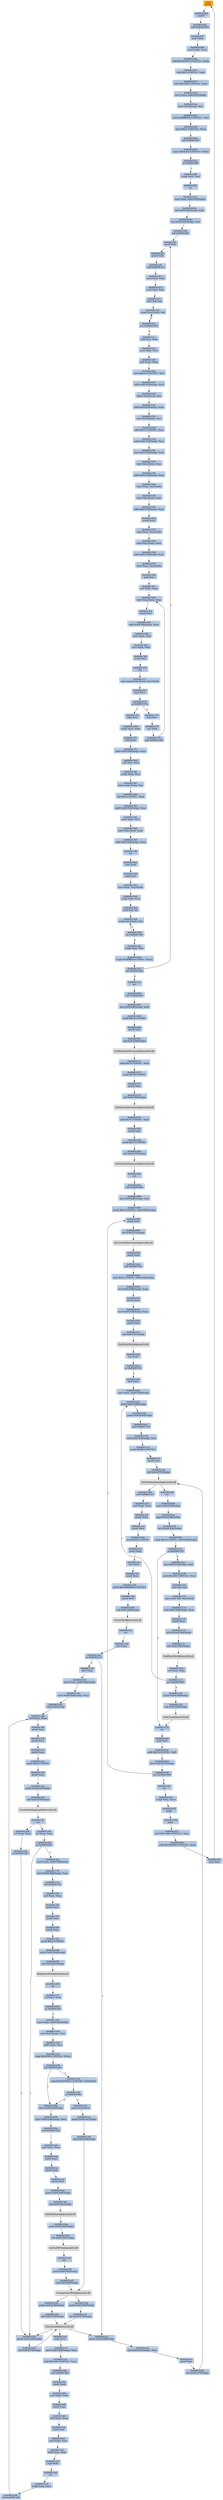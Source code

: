 digraph G {
node[shape=rectangle,style=filled,fillcolor=lightsteelblue,color=lightsteelblue]
bgcolor="transparent"
a0x00401000pusha_[label="start\npusha ",color="lightgrey",fillcolor="orange"];
a0x00401001pushfl_[label="0x00401001\npushfl "];
a0x00401002call_0x00401007[label="0x00401002\ncall 0x00401007"];
a0x00401007popl_ebp[label="0x00401007\npopl %ebp"];
a0x00401008movl_ebp_eax[label="0x00401008\nmovl %ebp, %eax"];
a0x0040100asubl_0x401007UINT32_ebp[label="0x0040100a\nsubl $0x401007<UINT32>, %ebp"];
a0x00401010subl_0x7UINT8_eax[label="0x00401010\nsubl $0x7<UINT8>, %eax"];
a0x00401013subl_0x1000UINT32_eax[label="0x00401013\nsubl $0x1000<UINT32>, %eax"];
a0x00401018movl_eax_0x40105debp_[label="0x00401018\nmovl %eax, 0x40105d(%ebp)"];
a0x0040101emovl_0x24esp__esi[label="0x0040101e\nmovl 0x24(%esp), %esi"];
a0x00401022andl_0xffff0000UINT32_esi[label="0x00401022\nandl $0xffff0000<UINT32>, %esi"];
a0x00401028movl_0x5UINT32_ecx[label="0x00401028\nmovl $0x5<UINT32>, %ecx"];
a0x0040102dcall_0x004012d7[label="0x0040102d\ncall 0x004012d7"];
a0x004012d7cmpw_0x5a4dUINT16_esi_[label="0x004012d7\ncmpw $0x5a4d<UINT16>, (%esi)"];
a0x004012dcje_0x004012f8[label="0x004012dc\nje 0x004012f8"];
a0x004012f8xchgl_eax_esi[label="0x004012f8\nxchgl %eax, %esi"];
a0x004012f9ret[label="0x004012f9\nret"];
a0x00401032movl_eax_0x40143febp_[label="0x00401032\nmovl %eax, 0x40143f(%ebp)"];
a0x00401038leal_0x40155cebp__edi[label="0x00401038\nleal 0x40155c(%ebp), %edi"];
a0x0040103eleal_0x401443ebp__esi[label="0x0040103e\nleal 0x401443(%ebp), %esi"];
a0x00401044call_0x004012fa[label="0x00401044\ncall 0x004012fa"];
a0x004012fapushl_esi[label="0x004012fa\npushl %esi"];
a0x004012fbpushl_edi[label="0x004012fb\npushl %edi"];
a0x004012fccall_0x00401313[label="0x004012fc\ncall 0x00401313"];
a0x00401313movl_esi_edx[label="0x00401313\nmovl %esi, %edx"];
a0x00401315movl_esi_edi[label="0x00401315\nmovl %esi, %edi"];
a0x00401317xorb_al_al[label="0x00401317\nxorb %al, %al"];
a0x00401319scasb_es_edi__al[label="0x00401319\nscasb %es:(%edi), %al"];
a0x0040131ajne_0x00401319[label="0x0040131a\njne 0x00401319"];
a0x0040131csubl_esi_edi[label="0x0040131c\nsubl %esi, %edi"];
a0x0040131emovl_edi_ecx[label="0x0040131e\nmovl %edi, %ecx"];
a0x00401320xorl_eax_eax[label="0x00401320\nxorl %eax, %eax"];
a0x00401322movl_0x3cUINT32_esi[label="0x00401322\nmovl $0x3c<UINT32>, %esi"];
a0x00401327addl_0x40143febp__esi[label="0x00401327\naddl 0x40143f(%ebp), %esi"];
a0x0040132dlodsw_ds_esi__ax[label="0x0040132d\nlodsw %ds:(%esi), %ax"];
a0x0040132faddl_0x40143febp__eax[label="0x0040132f\naddl 0x40143f(%ebp), %eax"];
a0x00401335movl_0x78eax__esi[label="0x00401335\nmovl 0x78(%eax), %esi"];
a0x00401338addl_0x1cUINT8_esi[label="0x00401338\naddl $0x1c<UINT8>, %esi"];
a0x0040133baddl_0x40143febp__esi[label="0x0040133b\naddl 0x40143f(%ebp), %esi"];
a0x00401341leal_0x401550ebp__edi[label="0x00401341\nleal 0x401550(%ebp), %edi"];
a0x00401347lodsl_ds_esi__eax[label="0x00401347\nlodsl %ds:(%esi), %eax"];
a0x00401348addl_0x40143febp__eax[label="0x00401348\naddl 0x40143f(%ebp), %eax"];
a0x0040134estosl_eax_es_edi_[label="0x0040134e\nstosl %eax, %es:(%edi)"];
a0x0040134flodsl_ds_esi__eax[label="0x0040134f\nlodsl %ds:(%esi), %eax"];
a0x00401350addl_0x40143febp__eax[label="0x00401350\naddl 0x40143f(%ebp), %eax"];
a0x00401356pushl_eax[label="0x00401356\npushl %eax"];
a0x00401357stosl_eax_es_edi_[label="0x00401357\nstosl %eax, %es:(%edi)"];
a0x00401358lodsl_ds_esi__eax[label="0x00401358\nlodsl %ds:(%esi), %eax"];
a0x00401359addl_0x40143febp__eax[label="0x00401359\naddl 0x40143f(%ebp), %eax"];
a0x0040135fstosl_eax_es_edi_[label="0x0040135f\nstosl %eax, %es:(%edi)"];
a0x00401360popl_esi[label="0x00401360\npopl %esi"];
a0x00401361xorl_ebx_ebx[label="0x00401361\nxorl %ebx, %ebx"];
a0x00401363lodsl_ds_esi__eax[label="0x00401363\nlodsl %ds:(%esi), %eax"];
a0x00401364pushl_esi[label="0x00401364\npushl %esi"];
a0x00401365addl_0x40143febp__eax[label="0x00401365\naddl 0x40143f(%ebp), %eax"];
a0x0040136bmovl_eax_esi[label="0x0040136b\nmovl %eax, %esi"];
a0x0040136dmovl_edx_edi[label="0x0040136d\nmovl %edx, %edi"];
a0x0040136fpushl_ecx[label="0x0040136f\npushl %ecx"];
a0x00401370cld_[label="0x00401370\ncld "];
a0x00401371repz_cmpsb_ds_esi__es_edi_[label="0x00401371\nrepz cmpsb %ds:(%esi), %es:(%edi)"];
a0x00401373popl_ecx[label="0x00401373\npopl %ecx"];
a0x00401374je_0x0040137a[label="0x00401374\nje 0x0040137a"];
a0x00401376popl_esi[label="0x00401376\npopl %esi"];
a0x00401377incl_ebx[label="0x00401377\nincl %ebx"];
a0x00401378jmp_0x00401363[label="0x00401378\njmp 0x00401363"];
a0x0040137apopl_esi[label="0x0040137a\npopl %esi"];
a0x0040137bxchgl_eax_ebx[label="0x0040137b\nxchgl %eax, %ebx"];
a0x0040137cshll_eax[label="0x0040137c\nshll %eax"];
a0x0040137eaddl_0x401558ebp__eax[label="0x0040137e\naddl 0x401558(%ebp), %eax"];
a0x00401384xorl_esi_esi[label="0x00401384\nxorl %esi, %esi"];
a0x00401386xchgl_eax_esi[label="0x00401386\nxchgl %eax, %esi"];
a0x00401387lodsw_ds_esi__ax[label="0x00401387\nlodsw %ds:(%esi), %ax"];
a0x00401389shll_0x2UINT8_eax[label="0x00401389\nshll $0x2<UINT8>, %eax"];
a0x0040138caddl_0x401550ebp__eax[label="0x0040138c\naddl 0x401550(%ebp), %eax"];
a0x00401392movl_eax_esi[label="0x00401392\nmovl %eax, %esi"];
a0x00401394lodsl_ds_esi__eax[label="0x00401394\nlodsl %ds:(%esi), %eax"];
a0x00401395addl_0x40143febp__eax[label="0x00401395\naddl 0x40143f(%ebp), %eax"];
a0x0040139bret[label="0x0040139b\nret"];
a0x00401301popl_edi[label="0x00401301\npopl %edi"];
a0x00401302popl_esi[label="0x00401302\npopl %esi"];
a0x00401303stosl_eax_es_edi_[label="0x00401303\nstosl %eax, %es:(%edi)"];
a0x00401304xchgl_edi_esi[label="0x00401304\nxchgl %edi, %esi"];
a0x00401306xorb_al_al[label="0x00401306\nxorb %al, %al"];
a0x00401308scasb_es_edi__al[label="0x00401308\nscasb %es:(%edi), %al"];
a0x00401309jne_0x00401308[label="0x00401309\njne 0x00401308"];
a0x0040130bxchgl_edi_esi[label="0x0040130b\nxchgl %edi, %esi"];
a0x0040130dcmpb_0xffffffbbUINT8_esi_[label="0x0040130d\ncmpb $0xffffffbb<UINT8>, (%esi)"];
a0x00401310jne_0x004012fa[label="0x00401310\njne 0x004012fa"];
a0x00401312ret[label="0x00401312\nret"];
a0x00401049call_0x00401063[label="0x00401049\ncall 0x00401063"];
a0x00401063leal_0x4016d8ebp__edi[label="0x00401063\nleal 0x4016d8(%ebp), %edi"];
a0x00401069pushl_0x7fUINT8[label="0x00401069\npushl $0x7f<UINT8>"];
a0x0040106bpushl_edi[label="0x0040106b\npushl %edi"];
a0x0040106ccall_0x401580ebp_[label="0x0040106c\ncall 0x401580(%ebp)"];
GetWindowsDirectoryA_kernel32_dll[label="GetWindowsDirectoryA@kernel32.dll",color="lightgrey",fillcolor="lightgrey"];
a0x00401072addl_0x7fUINT8_edi[label="0x00401072\naddl $0x7f<UINT8>, %edi"];
a0x00401075pushl_0x7fUINT8[label="0x00401075\npushl $0x7f<UINT8>"];
a0x00401077pushl_edi[label="0x00401077\npushl %edi"];
a0x00401078call_0x401584ebp_[label="0x00401078\ncall 0x401584(%ebp)"];
GetSystemDirectoryA_kernel32_dll[label="GetSystemDirectoryA@kernel32.dll",color="lightgrey",fillcolor="lightgrey"];
a0x0040107eaddl_0x7fUINT8_edi[label="0x0040107e\naddl $0x7f<UINT8>, %edi"];
a0x00401081pushl_edi[label="0x00401081\npushl %edi"];
a0x00401082pushl_0x7fUINT8[label="0x00401082\npushl $0x7f<UINT8>"];
a0x00401084call_0x401578ebp_[label="0x00401084\ncall 0x401578(%ebp)"];
GetCurrentDirectoryA_kernel32_dll[label="GetCurrentDirectoryA@kernel32.dll",color="lightgrey",fillcolor="lightgrey"];
a0x0040108aret[label="0x0040108a\nret"];
a0x0040104ecall_0x0040108b[label="0x0040104e\ncall 0x0040108b"];
a0x0040108bleal_0x4016d8ebp__edi[label="0x0040108b\nleal 0x4016d8(%ebp), %edi"];
a0x00401091movb_0x3UINT8_0x401855ebp_[label="0x00401091\nmovb $0x3<UINT8>, 0x401855(%ebp)"];
a0x00401098pushl_edi[label="0x00401098\npushl %edi"];
a0x00401099call_0x40157cebp_[label="0x00401099\ncall 0x40157c(%ebp)"];
SetCurrentDirectoryA_kernel32_dll[label="SetCurrentDirectoryA@kernel32.dll",color="lightgrey",fillcolor="lightgrey"];
a0x0040109fpushl_edi[label="0x0040109f\npushl %edi"];
a0x004010a0call_0x004010b2[label="0x004010a0\ncall 0x004010b2"];
a0x004010b2andl_0x0UINT8_0x40143bebp_[label="0x004010b2\nandl $0x0<UINT8>, 0x40143b(%ebp)"];
a0x004010b9leal_0x401598ebp__eax[label="0x004010b9\nleal 0x401598(%ebp), %eax"];
a0x004010bfpushl_eax[label="0x004010bf\npushl %eax"];
a0x004010c0leal_0x401435ebp__eax[label="0x004010c0\nleal 0x401435(%ebp), %eax"];
a0x004010c6pushl_eax[label="0x004010c6\npushl %eax"];
a0x004010c7call_0x40155cebp_[label="0x004010c7\ncall 0x40155c(%ebp)"];
FindFirstFileA_kernel32_dll[label="FindFirstFileA@kernel32.dll",color="lightgrey",fillcolor="lightgrey"];
a0x004010cdincl_eax[label="0x004010cd\nincl %eax"];
a0x004010ceje_0x00401135[label="0x004010ce\nje 0x00401135"];
a0x004010d0decl_eax[label="0x004010d0\ndecl %eax"];
a0x004010d1movl_eax_0x401540ebp_[label="0x004010d1\nmovl %eax, 0x401540(%ebp)"];
a0x004010d7pushl_0x401058ebp_[label="0x004010d7\npushl 0x401058(%ebp)"];
a0x004010ddpushl_0x40105debp_[label="0x004010dd\npushl 0x40105d(%ebp)"];
a0x004010e3call_0x00401136[label="0x004010e3\ncall 0x00401136"];
a0x00401136leal_0x4015c4ebp__esi[label="0x00401136\nleal 0x4015c4(%ebp), %esi"];
a0x0040113cpushl_0x80UINT32[label="0x0040113c\npushl $0x80<UINT32>"];
a0x00401141pushl_esi[label="0x00401141\npushl %esi"];
a0x00401142call_0x401570ebp_[label="0x00401142\ncall 0x401570(%ebp)"];
SetFileAttributesA_kernel32_dll[label="SetFileAttributesA@kernel32.dll",color="lightgrey",fillcolor="lightgrey"];
a0x00401148call_0x004013c7[label="0x00401148\ncall 0x004013c7"];
a0x004013c7xorl_eax_eax[label="0x004013c7\nxorl %eax, %eax"];
a0x004013c9pushl_eax[label="0x004013c9\npushl %eax"];
a0x004013capushl_eax[label="0x004013ca\npushl %eax"];
a0x004013cbpushl_0x3UINT8[label="0x004013cb\npushl $0x3<UINT8>"];
a0x004013cdpushl_eax[label="0x004013cd\npushl %eax"];
a0x004013ceincl_eax[label="0x004013ce\nincl %eax"];
a0x004013cfpushl_eax[label="0x004013cf\npushl %eax"];
a0x004013d0pushl_0xc0000000UINT32[label="0x004013d0\npushl $0xc0000000<UINT32>"];
a0x004013d5pushl_esi[label="0x004013d5\npushl %esi"];
a0x004013d6call_0x401568ebp_[label="0x004013d6\ncall 0x401568(%ebp)"];
CreateFileA_kernel32_dll[label="CreateFileA@kernel32.dll",color="lightgrey",fillcolor="lightgrey"];
a0x004013dcret[label="0x004013dc\nret"];
a0x0040114dincl_eax[label="0x0040114d\nincl %eax"];
a0x0040114eje_0x004012c3[label="0x0040114e\nje 0x004012c3"];
a0x00401154decl_eax[label="0x00401154\ndecl %eax"];
a0x00401155movl_eax_0x401544ebp_[label="0x00401155\nmovl %eax, 0x401544(%ebp)"];
a0x0040115bmovl_0x4015b8ebp__ecx[label="0x0040115b\nmovl 0x4015b8(%ebp), %ecx"];
a0x00401161call_0x004013dd[label="0x00401161\ncall 0x004013dd"];
a0x004013ddxorl_eax_eax[label="0x004013dd\nxorl %eax, %eax"];
a0x004013dfpushl_eax[label="0x004013df\npushl %eax"];
a0x004013e0pushl_ecx[label="0x004013e0\npushl %ecx"];
a0x004013e1pushl_eax[label="0x004013e1\npushl %eax"];
a0x004013e2pushl_0x4UINT8[label="0x004013e2\npushl $0x4<UINT8>"];
a0x004013e4pushl_eax[label="0x004013e4\npushl %eax"];
a0x004013e5pushl_0x401544ebp_[label="0x004013e5\npushl 0x401544(%ebp)"];
a0x004013ebcall_0x401588ebp_[label="0x004013eb\ncall 0x401588(%ebp)"];
CreateFileMappingA_kernel32_dll[label="CreateFileMappingA@kernel32.dll",color="lightgrey",fillcolor="lightgrey"];
a0x004013f1ret[label="0x004013f1\nret"];
a0x00401166orl_eax_eax[label="0x00401166\norl %eax, %eax"];
a0x00401168je_0x004012b7[label="0x00401168\nje 0x004012b7"];
a0x0040116emovl_eax_0x401548ebp_[label="0x0040116e\nmovl %eax, 0x401548(%ebp)"];
a0x00401174movl_0x4015b8ebp__ecx[label="0x00401174\nmovl 0x4015b8(%ebp), %ecx"];
a0x0040117acall_0x004013f2[label="0x0040117a\ncall 0x004013f2"];
a0x004013f2xorl_eax_eax[label="0x004013f2\nxorl %eax, %eax"];
a0x004013f4pushl_ecx[label="0x004013f4\npushl %ecx"];
a0x004013f5pushl_eax[label="0x004013f5\npushl %eax"];
a0x004013f6pushl_eax[label="0x004013f6\npushl %eax"];
a0x004013f7pushl_0x2UINT8[label="0x004013f7\npushl $0x2<UINT8>"];
a0x004013f9pushl_0x401548ebp_[label="0x004013f9\npushl 0x401548(%ebp)"];
a0x004013ffcall_0x40158cebp_[label="0x004013ff\ncall 0x40158c(%ebp)"];
MapViewOfFile_kernel32_dll[label="MapViewOfFile@kernel32.dll",color="lightgrey",fillcolor="lightgrey"];
a0x00401405ret[label="0x00401405\nret"];
a0x0040117forl_eax_eax[label="0x0040117f\norl %eax, %eax"];
a0x00401181je_0x0040129f[label="0x00401181\nje 0x0040129f"];
a0x00401187movl_eax_0x40154cebp_[label="0x00401187\nmovl %eax, 0x40154c(%ebp)"];
a0x0040118dmovl_0x3ceax__esi[label="0x0040118d\nmovl 0x3c(%eax), %esi"];
a0x00401190addl_eax_esi[label="0x00401190\naddl %eax, %esi"];
a0x00401192cmpl_0x4550UINT32_esi_[label="0x00401192\ncmpl $0x4550<UINT32>, (%esi)"];
a0x00401198jne_0x0040128e[label="0x00401198\njne 0x0040128e"];
a0x0040119ecmpl_0x43545a41UINT32_0x4cesi_[label="0x0040119e\ncmpl $0x43545a41<UINT32>, 0x4c(%esi)"];
a0x0040128edecb_0x40143bebp_[label="0x0040128e\ndecb 0x40143b(%ebp)"];
a0x00401294movl_0x4015b8ebp__ecx[label="0x00401294\nmovl 0x4015b8(%ebp), %ecx"];
a0x0040129acall_0x004013a9[label="0x0040129a\ncall 0x004013a9"];
a0x004013a9xorl_eax_eax[label="0x004013a9\nxorl %eax, %eax"];
a0x004013abpushl_eax[label="0x004013ab\npushl %eax"];
a0x004013acpushl_eax[label="0x004013ac\npushl %eax"];
a0x004013adpushl_ecx[label="0x004013ad\npushl %ecx"];
a0x004013aepushl_0x401544ebp_[label="0x004013ae\npushl 0x401544(%ebp)"];
a0x004013b4call_0x40156cebp_[label="0x004013b4\ncall 0x40156c(%ebp)"];
SetFilePointer_kernel32_dll[label="SetFilePointer@kernel32.dll",color="lightgrey",fillcolor="lightgrey"];
a0x004013bapushl_0x401544ebp_[label="0x004013ba\npushl 0x401544(%ebp)"];
a0x004013c0call_0x401594ebp_[label="0x004013c0\ncall 0x401594(%ebp)"];
SetEndOfFile_kernel32_dll[label="SetEndOfFile@kernel32.dll",color="lightgrey",fillcolor="lightgrey"];
a0x004013c6ret[label="0x004013c6\nret"];
a0x0040129fpushl_0x40154cebp_[label="0x0040129f\npushl 0x40154c(%ebp)"];
a0x004012a5call_0x401590ebp_[label="0x004012a5\ncall 0x401590(%ebp)"];
UnmapViewOfFile_kernel32_dll[label="UnmapViewOfFile@kernel32.dll",color="lightgrey",fillcolor="lightgrey"];
a0x004012abpushl_0x401548ebp_[label="0x004012ab\npushl 0x401548(%ebp)"];
a0x004012b1call_0x401574ebp_[label="0x004012b1\ncall 0x401574(%ebp)"];
CloseHandle_kernel32_dll[label="CloseHandle@kernel32.dll",color="lightgrey",fillcolor="lightgrey"];
a0x004012b7pushl_0x401544ebp_[label="0x004012b7\npushl 0x401544(%ebp)"];
a0x004012bdcall_0x401574ebp_[label="0x004012bd\ncall 0x401574(%ebp)"];
a0x004012c3pushl_0x401598ebp_[label="0x004012c3\npushl 0x401598(%ebp)"];
a0x004012c9leal_0x4015c4ebp__eax[label="0x004012c9\nleal 0x4015c4(%ebp), %eax"];
a0x004012cfpushl_eax[label="0x004012cf\npushl %eax"];
a0x004012d0call_0x401570ebp_[label="0x004012d0\ncall 0x401570(%ebp)"];
a0x004012d6ret[label="0x004012d6\nret"];
a0x004010e8popl_0x40105debp_[label="0x004010e8\npopl 0x40105d(%ebp)"];
a0x004010eepopl_0x401058ebp_[label="0x004010ee\npopl 0x401058(%ebp)"];
a0x004010f4incb_0x40143bebp_[label="0x004010f4\nincb 0x40143b(%ebp)"];
a0x004010facmpb_0x5UINT8_0x40143bebp_[label="0x004010fa\ncmpb $0x5<UINT8>, 0x40143b(%ebp)"];
a0x00401101je_0x00401135[label="0x00401101\nje 0x00401135"];
a0x00401103leal_0x4015c4ebp__edi[label="0x00401103\nleal 0x4015c4(%ebp), %edi"];
a0x00401109movl_0x104UINT32_ecx[label="0x00401109\nmovl $0x104<UINT32>, %ecx"];
a0x0040110exorb_al_al[label="0x0040110e\nxorb %al, %al"];
a0x00401110repz_stosb_al_es_edi_[label="0x00401110\nrepz stosb %al, %es:(%edi)"];
a0x00401112leal_0x401598ebp__eax[label="0x00401112\nleal 0x401598(%ebp), %eax"];
a0x00401118pushl_eax[label="0x00401118\npushl %eax"];
a0x00401119pushl_0x401540ebp_[label="0x00401119\npushl 0x401540(%ebp)"];
a0x0040111fcall_0x401560ebp_[label="0x0040111f\ncall 0x401560(%ebp)"];
FindNextFileA_kernel32_dll[label="FindNextFileA@kernel32.dll",color="lightgrey",fillcolor="lightgrey"];
a0x00401125orl_eax_eax[label="0x00401125\norl %eax, %eax"];
a0x00401127jne_0x004010d7[label="0x00401127\njne 0x004010d7"];
a0x00401129pushl_0x401540ebp_[label="0x00401129\npushl 0x401540(%ebp)"];
a0x0040112fcall_0x401564ebp_[label="0x0040112f\ncall 0x401564(%ebp)"];
FindClose_kernel32_dll[label="FindClose@kernel32.dll",color="lightgrey",fillcolor="lightgrey"];
a0x00401135ret[label="0x00401135\nret"];
a0x004010a5popl_edi[label="0x004010a5\npopl %edi"];
a0x004010a6addl_0x7fUINT8_edi[label="0x004010a6\naddl $0x7f<UINT8>, %edi"];
a0x004010a9decb_0x401855ebp_[label="0x004010a9\ndecb 0x401855(%ebp)"];
a0x004010afjne_0x00401098[label="0x004010af\njne 0x00401098"];
a0x004010b1ret[label="0x004010b1\nret"];
a0x00401053xchgl_ebp_ecx[label="0x00401053\nxchgl %ebp, %ecx"];
a0x00401055popfl_[label="0x00401055\npopfl "];
a0x00401056popa_[label="0x00401056\npopa "];
a0x00401057movl_0x1000UINT32_eax[label="0x00401057\nmovl $0x1000<UINT32>, %eax"];
a0x0040105caddl_0x400000UINT32_eax[label="0x0040105c\naddl $0x400000<UINT32>, %eax"];
a0x00401061jmp_eax[label="0x00401061\njmp %eax"];
a0x004011a5je_0x0040128e[label="0x004011a5\nje 0x0040128e"];
a0x004011abpushl_0x3cesi_[label="0x004011ab\npushl 0x3c(%esi)"];
a0x004011aepushl_0x40154cebp_[label="0x004011ae\npushl 0x40154c(%ebp)"];
a0x004011b4call_0x401590ebp_[label="0x004011b4\ncall 0x401590(%ebp)"];
a0x004011bapushl_0x401548ebp_[label="0x004011ba\npushl 0x401548(%ebp)"];
a0x004011c0call_0x401574ebp_[label="0x004011c0\ncall 0x401574(%ebp)"];
a0x004011c6popl_ecx[label="0x004011c6\npopl %ecx"];
a0x004011c7movl_0x4015b8ebp__eax[label="0x004011c7\nmovl 0x4015b8(%ebp), %eax"];
a0x004011cdaddl_0x538UINT32_eax[label="0x004011cd\naddl $0x538<UINT32>, %eax"];
a0x004011d2call_0x0040139c[label="0x004011d2\ncall 0x0040139c"];
a0x0040139cpushl_edx[label="0x0040139c\npushl %edx"];
a0x0040139dxorl_edx_edx[label="0x0040139d\nxorl %edx, %edx"];
a0x0040139fpushl_eax[label="0x0040139f\npushl %eax"];
a0x004013a0divl_ecx_eax[label="0x004013a0\ndivl %ecx, %eax"];
a0x004013a2popl_eax[label="0x004013a2\npopl %eax"];
a0x004013a3subl_edx_ecx[label="0x004013a3\nsubl %edx, %ecx"];
a0x004013a5addl_ecx_eax[label="0x004013a5\naddl %ecx, %eax"];
a0x004013a7popl_edx[label="0x004013a7\npopl %edx"];
a0x004013a8ret[label="0x004013a8\nret"];
a0x004011d7xchgl_eax_ecx[label="0x004011d7\nxchgl %eax, %ecx"];
a0x004011d8call_0x004013dd[label="0x004011d8\ncall 0x004013dd"];
a0x004011ddorl_eax_eax[label="0x004011dd\norl %eax, %eax"];
a0x004011dfje_0x004012b7[label="0x004011df\nje 0x004012b7"];
a0x00401000pusha_ -> a0x00401001pushfl_ [color="#000000"];
a0x00401001pushfl_ -> a0x00401002call_0x00401007 [color="#000000"];
a0x00401002call_0x00401007 -> a0x00401007popl_ebp [color="#000000"];
a0x00401007popl_ebp -> a0x00401008movl_ebp_eax [color="#000000"];
a0x00401008movl_ebp_eax -> a0x0040100asubl_0x401007UINT32_ebp [color="#000000"];
a0x0040100asubl_0x401007UINT32_ebp -> a0x00401010subl_0x7UINT8_eax [color="#000000"];
a0x00401010subl_0x7UINT8_eax -> a0x00401013subl_0x1000UINT32_eax [color="#000000"];
a0x00401013subl_0x1000UINT32_eax -> a0x00401018movl_eax_0x40105debp_ [color="#000000"];
a0x00401018movl_eax_0x40105debp_ -> a0x0040101emovl_0x24esp__esi [color="#000000"];
a0x0040101emovl_0x24esp__esi -> a0x00401022andl_0xffff0000UINT32_esi [color="#000000"];
a0x00401022andl_0xffff0000UINT32_esi -> a0x00401028movl_0x5UINT32_ecx [color="#000000"];
a0x00401028movl_0x5UINT32_ecx -> a0x0040102dcall_0x004012d7 [color="#000000"];
a0x0040102dcall_0x004012d7 -> a0x004012d7cmpw_0x5a4dUINT16_esi_ [color="#000000"];
a0x004012d7cmpw_0x5a4dUINT16_esi_ -> a0x004012dcje_0x004012f8 [color="#000000"];
a0x004012dcje_0x004012f8 -> a0x004012f8xchgl_eax_esi [color="#000000",label="T"];
a0x004012f8xchgl_eax_esi -> a0x004012f9ret [color="#000000"];
a0x004012f9ret -> a0x00401032movl_eax_0x40143febp_ [color="#000000"];
a0x00401032movl_eax_0x40143febp_ -> a0x00401038leal_0x40155cebp__edi [color="#000000"];
a0x00401038leal_0x40155cebp__edi -> a0x0040103eleal_0x401443ebp__esi [color="#000000"];
a0x0040103eleal_0x401443ebp__esi -> a0x00401044call_0x004012fa [color="#000000"];
a0x00401044call_0x004012fa -> a0x004012fapushl_esi [color="#000000"];
a0x004012fapushl_esi -> a0x004012fbpushl_edi [color="#000000"];
a0x004012fbpushl_edi -> a0x004012fccall_0x00401313 [color="#000000"];
a0x004012fccall_0x00401313 -> a0x00401313movl_esi_edx [color="#000000"];
a0x00401313movl_esi_edx -> a0x00401315movl_esi_edi [color="#000000"];
a0x00401315movl_esi_edi -> a0x00401317xorb_al_al [color="#000000"];
a0x00401317xorb_al_al -> a0x00401319scasb_es_edi__al [color="#000000"];
a0x00401319scasb_es_edi__al -> a0x0040131ajne_0x00401319 [color="#000000"];
a0x0040131ajne_0x00401319 -> a0x00401319scasb_es_edi__al [color="#000000",label="T"];
a0x0040131ajne_0x00401319 -> a0x0040131csubl_esi_edi [color="#000000",label="F"];
a0x0040131csubl_esi_edi -> a0x0040131emovl_edi_ecx [color="#000000"];
a0x0040131emovl_edi_ecx -> a0x00401320xorl_eax_eax [color="#000000"];
a0x00401320xorl_eax_eax -> a0x00401322movl_0x3cUINT32_esi [color="#000000"];
a0x00401322movl_0x3cUINT32_esi -> a0x00401327addl_0x40143febp__esi [color="#000000"];
a0x00401327addl_0x40143febp__esi -> a0x0040132dlodsw_ds_esi__ax [color="#000000"];
a0x0040132dlodsw_ds_esi__ax -> a0x0040132faddl_0x40143febp__eax [color="#000000"];
a0x0040132faddl_0x40143febp__eax -> a0x00401335movl_0x78eax__esi [color="#000000"];
a0x00401335movl_0x78eax__esi -> a0x00401338addl_0x1cUINT8_esi [color="#000000"];
a0x00401338addl_0x1cUINT8_esi -> a0x0040133baddl_0x40143febp__esi [color="#000000"];
a0x0040133baddl_0x40143febp__esi -> a0x00401341leal_0x401550ebp__edi [color="#000000"];
a0x00401341leal_0x401550ebp__edi -> a0x00401347lodsl_ds_esi__eax [color="#000000"];
a0x00401347lodsl_ds_esi__eax -> a0x00401348addl_0x40143febp__eax [color="#000000"];
a0x00401348addl_0x40143febp__eax -> a0x0040134estosl_eax_es_edi_ [color="#000000"];
a0x0040134estosl_eax_es_edi_ -> a0x0040134flodsl_ds_esi__eax [color="#000000"];
a0x0040134flodsl_ds_esi__eax -> a0x00401350addl_0x40143febp__eax [color="#000000"];
a0x00401350addl_0x40143febp__eax -> a0x00401356pushl_eax [color="#000000"];
a0x00401356pushl_eax -> a0x00401357stosl_eax_es_edi_ [color="#000000"];
a0x00401357stosl_eax_es_edi_ -> a0x00401358lodsl_ds_esi__eax [color="#000000"];
a0x00401358lodsl_ds_esi__eax -> a0x00401359addl_0x40143febp__eax [color="#000000"];
a0x00401359addl_0x40143febp__eax -> a0x0040135fstosl_eax_es_edi_ [color="#000000"];
a0x0040135fstosl_eax_es_edi_ -> a0x00401360popl_esi [color="#000000"];
a0x00401360popl_esi -> a0x00401361xorl_ebx_ebx [color="#000000"];
a0x00401361xorl_ebx_ebx -> a0x00401363lodsl_ds_esi__eax [color="#000000"];
a0x00401363lodsl_ds_esi__eax -> a0x00401364pushl_esi [color="#000000"];
a0x00401364pushl_esi -> a0x00401365addl_0x40143febp__eax [color="#000000"];
a0x00401365addl_0x40143febp__eax -> a0x0040136bmovl_eax_esi [color="#000000"];
a0x0040136bmovl_eax_esi -> a0x0040136dmovl_edx_edi [color="#000000"];
a0x0040136dmovl_edx_edi -> a0x0040136fpushl_ecx [color="#000000"];
a0x0040136fpushl_ecx -> a0x00401370cld_ [color="#000000"];
a0x00401370cld_ -> a0x00401371repz_cmpsb_ds_esi__es_edi_ [color="#000000"];
a0x00401371repz_cmpsb_ds_esi__es_edi_ -> a0x00401373popl_ecx [color="#000000"];
a0x00401373popl_ecx -> a0x00401374je_0x0040137a [color="#000000"];
a0x00401374je_0x0040137a -> a0x00401376popl_esi [color="#000000",label="F"];
a0x00401376popl_esi -> a0x00401377incl_ebx [color="#000000"];
a0x00401377incl_ebx -> a0x00401378jmp_0x00401363 [color="#000000"];
a0x00401378jmp_0x00401363 -> a0x00401363lodsl_ds_esi__eax [color="#000000"];
a0x00401374je_0x0040137a -> a0x0040137apopl_esi [color="#000000",label="T"];
a0x0040137apopl_esi -> a0x0040137bxchgl_eax_ebx [color="#000000"];
a0x0040137bxchgl_eax_ebx -> a0x0040137cshll_eax [color="#000000"];
a0x0040137cshll_eax -> a0x0040137eaddl_0x401558ebp__eax [color="#000000"];
a0x0040137eaddl_0x401558ebp__eax -> a0x00401384xorl_esi_esi [color="#000000"];
a0x00401384xorl_esi_esi -> a0x00401386xchgl_eax_esi [color="#000000"];
a0x00401386xchgl_eax_esi -> a0x00401387lodsw_ds_esi__ax [color="#000000"];
a0x00401387lodsw_ds_esi__ax -> a0x00401389shll_0x2UINT8_eax [color="#000000"];
a0x00401389shll_0x2UINT8_eax -> a0x0040138caddl_0x401550ebp__eax [color="#000000"];
a0x0040138caddl_0x401550ebp__eax -> a0x00401392movl_eax_esi [color="#000000"];
a0x00401392movl_eax_esi -> a0x00401394lodsl_ds_esi__eax [color="#000000"];
a0x00401394lodsl_ds_esi__eax -> a0x00401395addl_0x40143febp__eax [color="#000000"];
a0x00401395addl_0x40143febp__eax -> a0x0040139bret [color="#000000"];
a0x0040139bret -> a0x00401301popl_edi [color="#000000"];
a0x00401301popl_edi -> a0x00401302popl_esi [color="#000000"];
a0x00401302popl_esi -> a0x00401303stosl_eax_es_edi_ [color="#000000"];
a0x00401303stosl_eax_es_edi_ -> a0x00401304xchgl_edi_esi [color="#000000"];
a0x00401304xchgl_edi_esi -> a0x00401306xorb_al_al [color="#000000"];
a0x00401306xorb_al_al -> a0x00401308scasb_es_edi__al [color="#000000"];
a0x00401308scasb_es_edi__al -> a0x00401309jne_0x00401308 [color="#000000"];
a0x00401309jne_0x00401308 -> a0x00401308scasb_es_edi__al [color="#000000",label="T"];
a0x00401309jne_0x00401308 -> a0x0040130bxchgl_edi_esi [color="#000000",label="F"];
a0x0040130bxchgl_edi_esi -> a0x0040130dcmpb_0xffffffbbUINT8_esi_ [color="#000000"];
a0x0040130dcmpb_0xffffffbbUINT8_esi_ -> a0x00401310jne_0x004012fa [color="#000000"];
a0x00401310jne_0x004012fa -> a0x004012fapushl_esi [color="#000000",label="T"];
a0x00401310jne_0x004012fa -> a0x00401312ret [color="#000000",label="F"];
a0x00401312ret -> a0x00401049call_0x00401063 [color="#000000"];
a0x00401049call_0x00401063 -> a0x00401063leal_0x4016d8ebp__edi [color="#000000"];
a0x00401063leal_0x4016d8ebp__edi -> a0x00401069pushl_0x7fUINT8 [color="#000000"];
a0x00401069pushl_0x7fUINT8 -> a0x0040106bpushl_edi [color="#000000"];
a0x0040106bpushl_edi -> a0x0040106ccall_0x401580ebp_ [color="#000000"];
a0x0040106ccall_0x401580ebp_ -> GetWindowsDirectoryA_kernel32_dll [color="#000000"];
GetWindowsDirectoryA_kernel32_dll -> a0x00401072addl_0x7fUINT8_edi [color="#000000"];
a0x00401072addl_0x7fUINT8_edi -> a0x00401075pushl_0x7fUINT8 [color="#000000"];
a0x00401075pushl_0x7fUINT8 -> a0x00401077pushl_edi [color="#000000"];
a0x00401077pushl_edi -> a0x00401078call_0x401584ebp_ [color="#000000"];
a0x00401078call_0x401584ebp_ -> GetSystemDirectoryA_kernel32_dll [color="#000000"];
GetSystemDirectoryA_kernel32_dll -> a0x0040107eaddl_0x7fUINT8_edi [color="#000000"];
a0x0040107eaddl_0x7fUINT8_edi -> a0x00401081pushl_edi [color="#000000"];
a0x00401081pushl_edi -> a0x00401082pushl_0x7fUINT8 [color="#000000"];
a0x00401082pushl_0x7fUINT8 -> a0x00401084call_0x401578ebp_ [color="#000000"];
a0x00401084call_0x401578ebp_ -> GetCurrentDirectoryA_kernel32_dll [color="#000000"];
GetCurrentDirectoryA_kernel32_dll -> a0x0040108aret [color="#000000"];
a0x0040108aret -> a0x0040104ecall_0x0040108b [color="#000000"];
a0x0040104ecall_0x0040108b -> a0x0040108bleal_0x4016d8ebp__edi [color="#000000"];
a0x0040108bleal_0x4016d8ebp__edi -> a0x00401091movb_0x3UINT8_0x401855ebp_ [color="#000000"];
a0x00401091movb_0x3UINT8_0x401855ebp_ -> a0x00401098pushl_edi [color="#000000"];
a0x00401098pushl_edi -> a0x00401099call_0x40157cebp_ [color="#000000"];
a0x00401099call_0x40157cebp_ -> SetCurrentDirectoryA_kernel32_dll [color="#000000"];
SetCurrentDirectoryA_kernel32_dll -> a0x0040109fpushl_edi [color="#000000"];
a0x0040109fpushl_edi -> a0x004010a0call_0x004010b2 [color="#000000"];
a0x004010a0call_0x004010b2 -> a0x004010b2andl_0x0UINT8_0x40143bebp_ [color="#000000"];
a0x004010b2andl_0x0UINT8_0x40143bebp_ -> a0x004010b9leal_0x401598ebp__eax [color="#000000"];
a0x004010b9leal_0x401598ebp__eax -> a0x004010bfpushl_eax [color="#000000"];
a0x004010bfpushl_eax -> a0x004010c0leal_0x401435ebp__eax [color="#000000"];
a0x004010c0leal_0x401435ebp__eax -> a0x004010c6pushl_eax [color="#000000"];
a0x004010c6pushl_eax -> a0x004010c7call_0x40155cebp_ [color="#000000"];
a0x004010c7call_0x40155cebp_ -> FindFirstFileA_kernel32_dll [color="#000000"];
FindFirstFileA_kernel32_dll -> a0x004010cdincl_eax [color="#000000"];
a0x004010cdincl_eax -> a0x004010ceje_0x00401135 [color="#000000"];
a0x004010ceje_0x00401135 -> a0x004010d0decl_eax [color="#000000",label="F"];
a0x004010d0decl_eax -> a0x004010d1movl_eax_0x401540ebp_ [color="#000000"];
a0x004010d1movl_eax_0x401540ebp_ -> a0x004010d7pushl_0x401058ebp_ [color="#000000"];
a0x004010d7pushl_0x401058ebp_ -> a0x004010ddpushl_0x40105debp_ [color="#000000"];
a0x004010ddpushl_0x40105debp_ -> a0x004010e3call_0x00401136 [color="#000000"];
a0x004010e3call_0x00401136 -> a0x00401136leal_0x4015c4ebp__esi [color="#000000"];
a0x00401136leal_0x4015c4ebp__esi -> a0x0040113cpushl_0x80UINT32 [color="#000000"];
a0x0040113cpushl_0x80UINT32 -> a0x00401141pushl_esi [color="#000000"];
a0x00401141pushl_esi -> a0x00401142call_0x401570ebp_ [color="#000000"];
a0x00401142call_0x401570ebp_ -> SetFileAttributesA_kernel32_dll [color="#000000"];
SetFileAttributesA_kernel32_dll -> a0x00401148call_0x004013c7 [color="#000000"];
a0x00401148call_0x004013c7 -> a0x004013c7xorl_eax_eax [color="#000000"];
a0x004013c7xorl_eax_eax -> a0x004013c9pushl_eax [color="#000000"];
a0x004013c9pushl_eax -> a0x004013capushl_eax [color="#000000"];
a0x004013capushl_eax -> a0x004013cbpushl_0x3UINT8 [color="#000000"];
a0x004013cbpushl_0x3UINT8 -> a0x004013cdpushl_eax [color="#000000"];
a0x004013cdpushl_eax -> a0x004013ceincl_eax [color="#000000"];
a0x004013ceincl_eax -> a0x004013cfpushl_eax [color="#000000"];
a0x004013cfpushl_eax -> a0x004013d0pushl_0xc0000000UINT32 [color="#000000"];
a0x004013d0pushl_0xc0000000UINT32 -> a0x004013d5pushl_esi [color="#000000"];
a0x004013d5pushl_esi -> a0x004013d6call_0x401568ebp_ [color="#000000"];
a0x004013d6call_0x401568ebp_ -> CreateFileA_kernel32_dll [color="#000000"];
CreateFileA_kernel32_dll -> a0x004013dcret [color="#000000"];
a0x004013dcret -> a0x0040114dincl_eax [color="#000000"];
a0x0040114dincl_eax -> a0x0040114eje_0x004012c3 [color="#000000"];
a0x0040114eje_0x004012c3 -> a0x00401154decl_eax [color="#000000",label="F"];
a0x00401154decl_eax -> a0x00401155movl_eax_0x401544ebp_ [color="#000000"];
a0x00401155movl_eax_0x401544ebp_ -> a0x0040115bmovl_0x4015b8ebp__ecx [color="#000000"];
a0x0040115bmovl_0x4015b8ebp__ecx -> a0x00401161call_0x004013dd [color="#000000"];
a0x00401161call_0x004013dd -> a0x004013ddxorl_eax_eax [color="#000000"];
a0x004013ddxorl_eax_eax -> a0x004013dfpushl_eax [color="#000000"];
a0x004013dfpushl_eax -> a0x004013e0pushl_ecx [color="#000000"];
a0x004013e0pushl_ecx -> a0x004013e1pushl_eax [color="#000000"];
a0x004013e1pushl_eax -> a0x004013e2pushl_0x4UINT8 [color="#000000"];
a0x004013e2pushl_0x4UINT8 -> a0x004013e4pushl_eax [color="#000000"];
a0x004013e4pushl_eax -> a0x004013e5pushl_0x401544ebp_ [color="#000000"];
a0x004013e5pushl_0x401544ebp_ -> a0x004013ebcall_0x401588ebp_ [color="#000000"];
a0x004013ebcall_0x401588ebp_ -> CreateFileMappingA_kernel32_dll [color="#000000"];
CreateFileMappingA_kernel32_dll -> a0x004013f1ret [color="#000000"];
a0x004013f1ret -> a0x00401166orl_eax_eax [color="#000000"];
a0x00401166orl_eax_eax -> a0x00401168je_0x004012b7 [color="#000000"];
a0x00401168je_0x004012b7 -> a0x0040116emovl_eax_0x401548ebp_ [color="#000000",label="F"];
a0x0040116emovl_eax_0x401548ebp_ -> a0x00401174movl_0x4015b8ebp__ecx [color="#000000"];
a0x00401174movl_0x4015b8ebp__ecx -> a0x0040117acall_0x004013f2 [color="#000000"];
a0x0040117acall_0x004013f2 -> a0x004013f2xorl_eax_eax [color="#000000"];
a0x004013f2xorl_eax_eax -> a0x004013f4pushl_ecx [color="#000000"];
a0x004013f4pushl_ecx -> a0x004013f5pushl_eax [color="#000000"];
a0x004013f5pushl_eax -> a0x004013f6pushl_eax [color="#000000"];
a0x004013f6pushl_eax -> a0x004013f7pushl_0x2UINT8 [color="#000000"];
a0x004013f7pushl_0x2UINT8 -> a0x004013f9pushl_0x401548ebp_ [color="#000000"];
a0x004013f9pushl_0x401548ebp_ -> a0x004013ffcall_0x40158cebp_ [color="#000000"];
a0x004013ffcall_0x40158cebp_ -> MapViewOfFile_kernel32_dll [color="#000000"];
MapViewOfFile_kernel32_dll -> a0x00401405ret [color="#000000"];
a0x00401405ret -> a0x0040117forl_eax_eax [color="#000000"];
a0x0040117forl_eax_eax -> a0x00401181je_0x0040129f [color="#000000"];
a0x00401181je_0x0040129f -> a0x00401187movl_eax_0x40154cebp_ [color="#000000",label="F"];
a0x00401187movl_eax_0x40154cebp_ -> a0x0040118dmovl_0x3ceax__esi [color="#000000"];
a0x0040118dmovl_0x3ceax__esi -> a0x00401190addl_eax_esi [color="#000000"];
a0x00401190addl_eax_esi -> a0x00401192cmpl_0x4550UINT32_esi_ [color="#000000"];
a0x00401192cmpl_0x4550UINT32_esi_ -> a0x00401198jne_0x0040128e [color="#000000"];
a0x00401198jne_0x0040128e -> a0x0040119ecmpl_0x43545a41UINT32_0x4cesi_ [color="#000000",label="F"];
a0x00401198jne_0x0040128e -> a0x0040128edecb_0x40143bebp_ [color="#000000",label="T"];
a0x0040128edecb_0x40143bebp_ -> a0x00401294movl_0x4015b8ebp__ecx [color="#000000"];
a0x00401294movl_0x4015b8ebp__ecx -> a0x0040129acall_0x004013a9 [color="#000000"];
a0x0040129acall_0x004013a9 -> a0x004013a9xorl_eax_eax [color="#000000"];
a0x004013a9xorl_eax_eax -> a0x004013abpushl_eax [color="#000000"];
a0x004013abpushl_eax -> a0x004013acpushl_eax [color="#000000"];
a0x004013acpushl_eax -> a0x004013adpushl_ecx [color="#000000"];
a0x004013adpushl_ecx -> a0x004013aepushl_0x401544ebp_ [color="#000000"];
a0x004013aepushl_0x401544ebp_ -> a0x004013b4call_0x40156cebp_ [color="#000000"];
a0x004013b4call_0x40156cebp_ -> SetFilePointer_kernel32_dll [color="#000000"];
SetFilePointer_kernel32_dll -> a0x004013bapushl_0x401544ebp_ [color="#000000"];
a0x004013bapushl_0x401544ebp_ -> a0x004013c0call_0x401594ebp_ [color="#000000"];
a0x004013c0call_0x401594ebp_ -> SetEndOfFile_kernel32_dll [color="#000000"];
SetEndOfFile_kernel32_dll -> a0x004013c6ret [color="#000000"];
a0x004013c6ret -> a0x0040129fpushl_0x40154cebp_ [color="#000000"];
a0x0040129fpushl_0x40154cebp_ -> a0x004012a5call_0x401590ebp_ [color="#000000"];
a0x004012a5call_0x401590ebp_ -> UnmapViewOfFile_kernel32_dll [color="#000000"];
UnmapViewOfFile_kernel32_dll -> a0x004012abpushl_0x401548ebp_ [color="#000000"];
a0x004012abpushl_0x401548ebp_ -> a0x004012b1call_0x401574ebp_ [color="#000000"];
a0x004012b1call_0x401574ebp_ -> CloseHandle_kernel32_dll [color="#000000"];
CloseHandle_kernel32_dll -> a0x004012b7pushl_0x401544ebp_ [color="#000000"];
a0x004012b7pushl_0x401544ebp_ -> a0x004012bdcall_0x401574ebp_ [color="#000000"];
a0x004012bdcall_0x401574ebp_ -> CloseHandle_kernel32_dll [color="#000000"];
CloseHandle_kernel32_dll -> a0x004012c3pushl_0x401598ebp_ [color="#000000"];
a0x004012c3pushl_0x401598ebp_ -> a0x004012c9leal_0x4015c4ebp__eax [color="#000000"];
a0x004012c9leal_0x4015c4ebp__eax -> a0x004012cfpushl_eax [color="#000000"];
a0x004012cfpushl_eax -> a0x004012d0call_0x401570ebp_ [color="#000000"];
a0x004012d0call_0x401570ebp_ -> SetFileAttributesA_kernel32_dll [color="#000000"];
SetFileAttributesA_kernel32_dll -> a0x004012d6ret [color="#000000"];
a0x004012d6ret -> a0x004010e8popl_0x40105debp_ [color="#000000"];
a0x004010e8popl_0x40105debp_ -> a0x004010eepopl_0x401058ebp_ [color="#000000"];
a0x004010eepopl_0x401058ebp_ -> a0x004010f4incb_0x40143bebp_ [color="#000000"];
a0x004010f4incb_0x40143bebp_ -> a0x004010facmpb_0x5UINT8_0x40143bebp_ [color="#000000"];
a0x004010facmpb_0x5UINT8_0x40143bebp_ -> a0x00401101je_0x00401135 [color="#000000"];
a0x00401101je_0x00401135 -> a0x00401103leal_0x4015c4ebp__edi [color="#000000",label="F"];
a0x00401103leal_0x4015c4ebp__edi -> a0x00401109movl_0x104UINT32_ecx [color="#000000"];
a0x00401109movl_0x104UINT32_ecx -> a0x0040110exorb_al_al [color="#000000"];
a0x0040110exorb_al_al -> a0x00401110repz_stosb_al_es_edi_ [color="#000000"];
a0x00401110repz_stosb_al_es_edi_ -> a0x00401112leal_0x401598ebp__eax [color="#000000"];
a0x00401112leal_0x401598ebp__eax -> a0x00401118pushl_eax [color="#000000"];
a0x00401118pushl_eax -> a0x00401119pushl_0x401540ebp_ [color="#000000"];
a0x00401119pushl_0x401540ebp_ -> a0x0040111fcall_0x401560ebp_ [color="#000000"];
a0x0040111fcall_0x401560ebp_ -> FindNextFileA_kernel32_dll [color="#000000"];
FindNextFileA_kernel32_dll -> a0x00401125orl_eax_eax [color="#000000"];
a0x00401125orl_eax_eax -> a0x00401127jne_0x004010d7 [color="#000000"];
a0x00401127jne_0x004010d7 -> a0x004010d7pushl_0x401058ebp_ [color="#000000",label="T"];
a0x00401127jne_0x004010d7 -> a0x00401129pushl_0x401540ebp_ [color="#000000",label="F"];
a0x00401129pushl_0x401540ebp_ -> a0x0040112fcall_0x401564ebp_ [color="#000000"];
a0x0040112fcall_0x401564ebp_ -> FindClose_kernel32_dll [color="#000000"];
FindClose_kernel32_dll -> a0x00401135ret [color="#000000"];
a0x00401135ret -> a0x004010a5popl_edi [color="#000000"];
a0x004010a5popl_edi -> a0x004010a6addl_0x7fUINT8_edi [color="#000000"];
a0x004010a6addl_0x7fUINT8_edi -> a0x004010a9decb_0x401855ebp_ [color="#000000"];
a0x004010a9decb_0x401855ebp_ -> a0x004010afjne_0x00401098 [color="#000000"];
a0x004010afjne_0x00401098 -> a0x00401098pushl_edi [color="#000000",label="T"];
a0x0040114eje_0x004012c3 -> a0x004012c3pushl_0x401598ebp_ [color="#000000",label="T"];
a0x00401101je_0x00401135 -> a0x00401135ret [color="#000000",label="T"];
a0x004010afjne_0x00401098 -> a0x004010b1ret [color="#000000",label="F"];
a0x004010b1ret -> a0x00401053xchgl_ebp_ecx [color="#000000"];
a0x00401053xchgl_ebp_ecx -> a0x00401055popfl_ [color="#000000"];
a0x00401055popfl_ -> a0x00401056popa_ [color="#000000"];
a0x00401056popa_ -> a0x00401057movl_0x1000UINT32_eax [color="#000000"];
a0x00401057movl_0x1000UINT32_eax -> a0x0040105caddl_0x400000UINT32_eax [color="#000000"];
a0x0040105caddl_0x400000UINT32_eax -> a0x00401061jmp_eax [color="#000000"];
a0x00401061jmp_eax -> a0x00401000pusha_ [color="#000000"];
a0x0040119ecmpl_0x43545a41UINT32_0x4cesi_ -> a0x004011a5je_0x0040128e [color="#000000"];
a0x004011a5je_0x0040128e -> a0x004011abpushl_0x3cesi_ [color="#000000",label="F"];
a0x004011a5je_0x0040128e -> a0x0040128edecb_0x40143bebp_ [color="#000000",label="T"];
a0x004011abpushl_0x3cesi_ -> a0x004011aepushl_0x40154cebp_ [color="#000000"];
a0x004011aepushl_0x40154cebp_ -> a0x004011b4call_0x401590ebp_ [color="#000000"];
a0x004011b4call_0x401590ebp_ -> UnmapViewOfFile_kernel32_dll [color="#000000"];
UnmapViewOfFile_kernel32_dll -> a0x004011bapushl_0x401548ebp_ [color="#000000"];
a0x004011bapushl_0x401548ebp_ -> a0x004011c0call_0x401574ebp_ [color="#000000"];
a0x004011c0call_0x401574ebp_ -> CloseHandle_kernel32_dll [color="#000000"];
CloseHandle_kernel32_dll -> a0x004011c6popl_ecx [color="#000000"];
a0x004011c6popl_ecx -> a0x004011c7movl_0x4015b8ebp__eax [color="#000000"];
a0x004011c7movl_0x4015b8ebp__eax -> a0x004011cdaddl_0x538UINT32_eax [color="#000000"];
a0x004011cdaddl_0x538UINT32_eax -> a0x004011d2call_0x0040139c [color="#000000"];
a0x004011d2call_0x0040139c -> a0x0040139cpushl_edx [color="#000000"];
a0x0040139cpushl_edx -> a0x0040139dxorl_edx_edx [color="#000000"];
a0x0040139dxorl_edx_edx -> a0x0040139fpushl_eax [color="#000000"];
a0x0040139fpushl_eax -> a0x004013a0divl_ecx_eax [color="#000000"];
a0x004013a0divl_ecx_eax -> a0x004013a2popl_eax [color="#000000"];
a0x004013a2popl_eax -> a0x004013a3subl_edx_ecx [color="#000000"];
a0x004013a3subl_edx_ecx -> a0x004013a5addl_ecx_eax [color="#000000"];
a0x004013a5addl_ecx_eax -> a0x004013a7popl_edx [color="#000000"];
a0x004013a7popl_edx -> a0x004013a8ret [color="#000000"];
a0x004013a8ret -> a0x004011d7xchgl_eax_ecx [color="#000000"];
a0x004011d7xchgl_eax_ecx -> a0x004011d8call_0x004013dd [color="#000000"];
a0x004011d8call_0x004013dd -> a0x004013ddxorl_eax_eax [color="#000000"];
a0x004013f1ret -> a0x004011ddorl_eax_eax [color="#000000"];
a0x004011ddorl_eax_eax -> a0x004011dfje_0x004012b7 [color="#000000"];
a0x004011dfje_0x004012b7 -> a0x004012b7pushl_0x401544ebp_ [color="#000000",label="T"];
a0x00401168je_0x004012b7 -> a0x004012b7pushl_0x401544ebp_ [color="#000000",label="T"];
}
